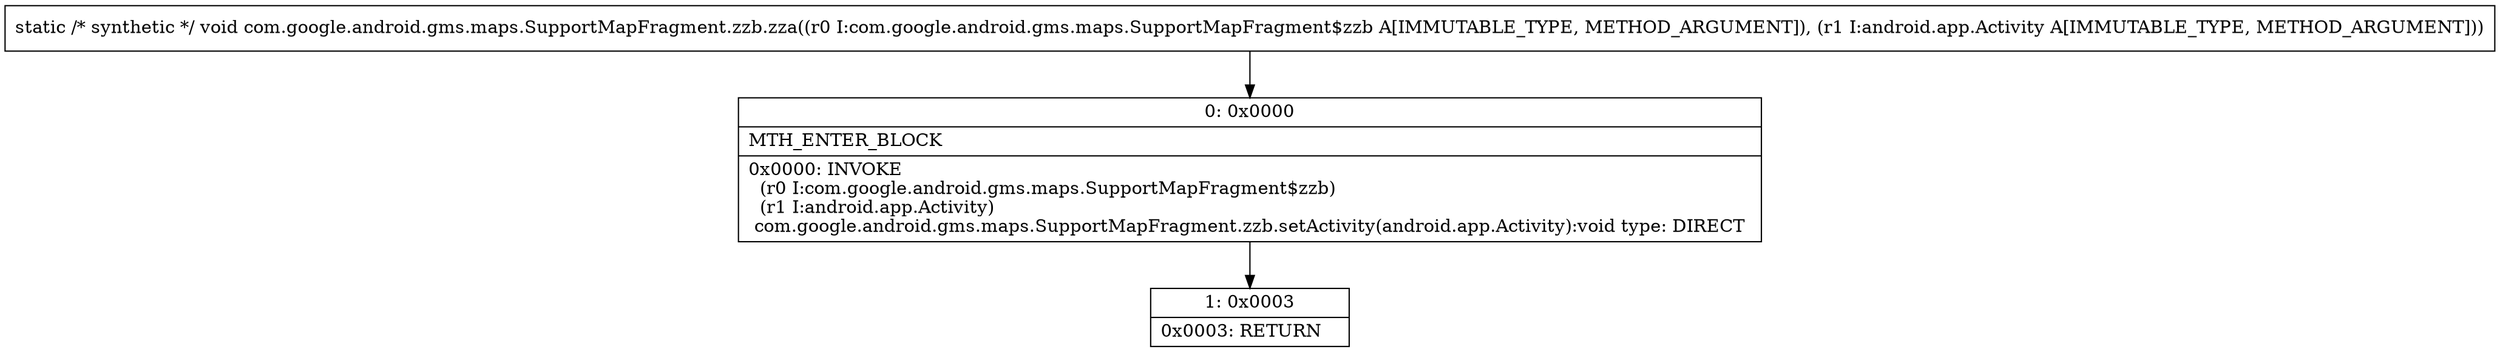 digraph "CFG forcom.google.android.gms.maps.SupportMapFragment.zzb.zza(Lcom\/google\/android\/gms\/maps\/SupportMapFragment$zzb;Landroid\/app\/Activity;)V" {
Node_0 [shape=record,label="{0\:\ 0x0000|MTH_ENTER_BLOCK\l|0x0000: INVOKE  \l  (r0 I:com.google.android.gms.maps.SupportMapFragment$zzb)\l  (r1 I:android.app.Activity)\l com.google.android.gms.maps.SupportMapFragment.zzb.setActivity(android.app.Activity):void type: DIRECT \l}"];
Node_1 [shape=record,label="{1\:\ 0x0003|0x0003: RETURN   \l}"];
MethodNode[shape=record,label="{static \/* synthetic *\/ void com.google.android.gms.maps.SupportMapFragment.zzb.zza((r0 I:com.google.android.gms.maps.SupportMapFragment$zzb A[IMMUTABLE_TYPE, METHOD_ARGUMENT]), (r1 I:android.app.Activity A[IMMUTABLE_TYPE, METHOD_ARGUMENT])) }"];
MethodNode -> Node_0;
Node_0 -> Node_1;
}


